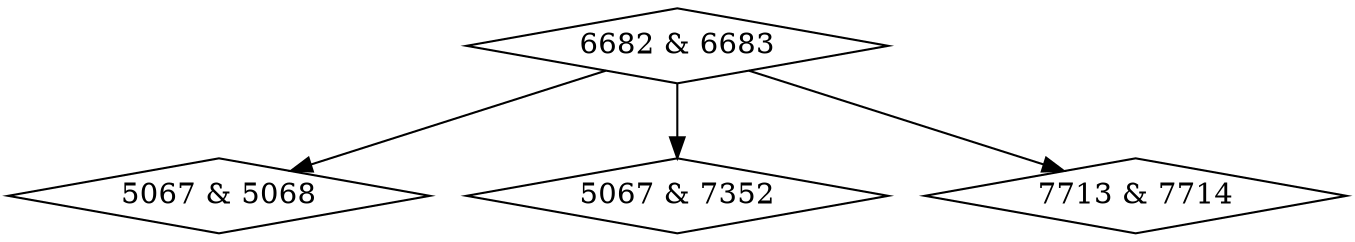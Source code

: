 digraph {
0 [label = "5067 & 5068", shape = diamond];
1 [label = "5067 & 7352", shape = diamond];
2 [label = "6682 & 6683", shape = diamond];
3 [label = "7713 & 7714", shape = diamond];
2->0;
2->1;
2->3;
}
